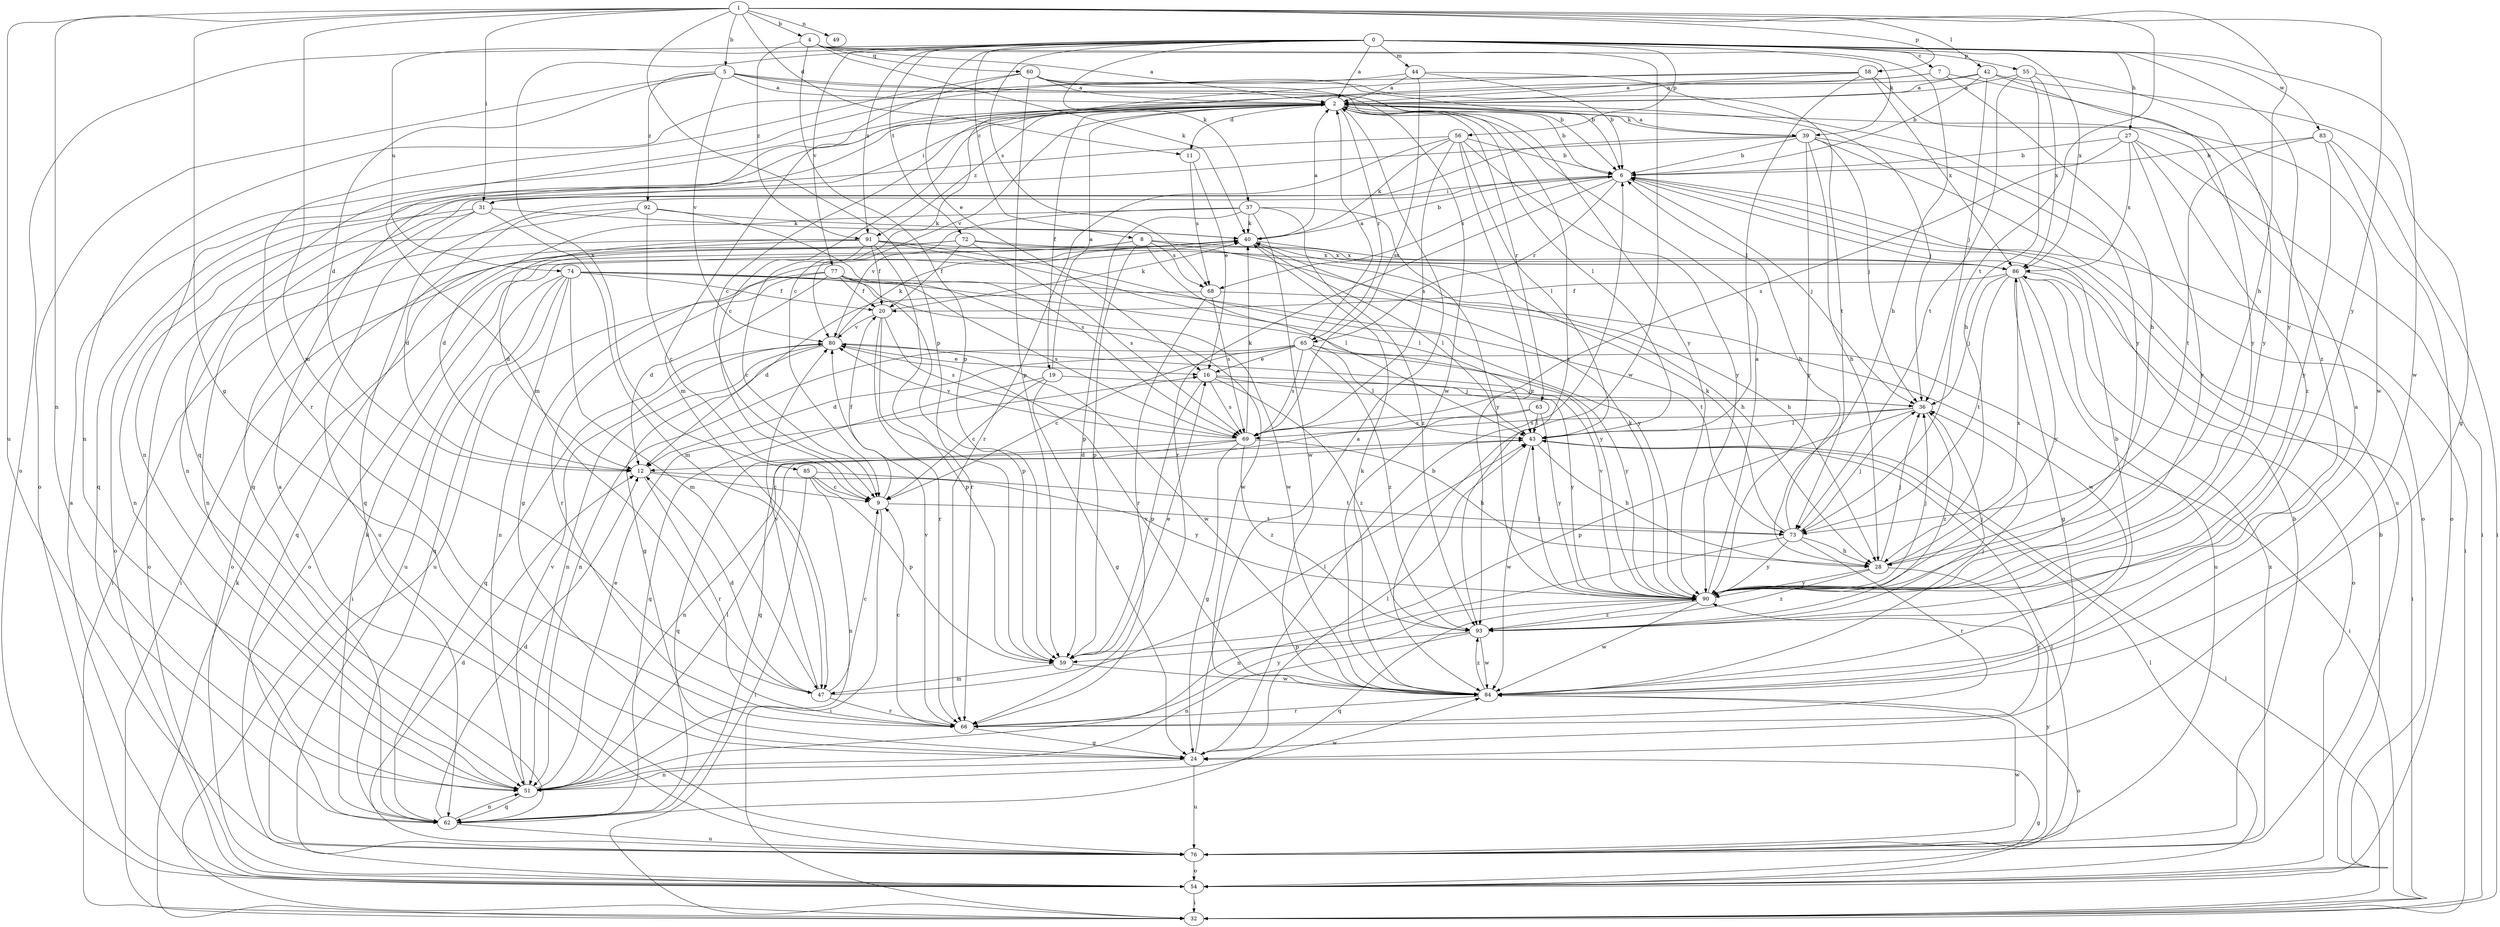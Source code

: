 strict digraph  {
0;
1;
2;
4;
5;
6;
7;
8;
9;
11;
12;
16;
19;
20;
24;
27;
28;
31;
32;
36;
37;
39;
40;
42;
43;
44;
47;
49;
51;
54;
55;
56;
58;
59;
60;
62;
63;
65;
66;
68;
69;
72;
73;
74;
76;
77;
80;
83;
84;
85;
86;
90;
91;
92;
93;
0 -> 2  [label=a];
0 -> 7  [label=c];
0 -> 8  [label=c];
0 -> 16  [label=e];
0 -> 27  [label=h];
0 -> 37  [label=k];
0 -> 39  [label=k];
0 -> 44  [label=m];
0 -> 54  [label=o];
0 -> 55  [label=p];
0 -> 56  [label=p];
0 -> 68  [label=s];
0 -> 72  [label=t];
0 -> 74  [label=u];
0 -> 77  [label=v];
0 -> 83  [label=w];
0 -> 84  [label=w];
0 -> 85  [label=x];
0 -> 86  [label=x];
0 -> 90  [label=y];
0 -> 91  [label=z];
1 -> 4  [label=b];
1 -> 5  [label=b];
1 -> 11  [label=d];
1 -> 24  [label=g];
1 -> 28  [label=h];
1 -> 31  [label=i];
1 -> 42  [label=l];
1 -> 47  [label=m];
1 -> 49  [label=n];
1 -> 51  [label=n];
1 -> 58  [label=p];
1 -> 59  [label=p];
1 -> 73  [label=t];
1 -> 76  [label=u];
1 -> 90  [label=y];
2 -> 6  [label=b];
2 -> 9  [label=c];
2 -> 11  [label=d];
2 -> 19  [label=f];
2 -> 31  [label=i];
2 -> 36  [label=j];
2 -> 39  [label=k];
2 -> 43  [label=l];
2 -> 51  [label=n];
2 -> 63  [label=r];
2 -> 65  [label=r];
2 -> 80  [label=v];
2 -> 91  [label=z];
4 -> 2  [label=a];
4 -> 28  [label=h];
4 -> 40  [label=k];
4 -> 59  [label=p];
4 -> 60  [label=q];
4 -> 84  [label=w];
4 -> 91  [label=z];
5 -> 2  [label=a];
5 -> 6  [label=b];
5 -> 12  [label=d];
5 -> 54  [label=o];
5 -> 80  [label=v];
5 -> 90  [label=y];
5 -> 92  [label=z];
5 -> 93  [label=z];
6 -> 31  [label=i];
6 -> 32  [label=i];
6 -> 36  [label=j];
6 -> 62  [label=q];
6 -> 65  [label=r];
6 -> 66  [label=r];
6 -> 68  [label=s];
7 -> 2  [label=a];
7 -> 9  [label=c];
7 -> 28  [label=h];
7 -> 93  [label=z];
8 -> 28  [label=h];
8 -> 32  [label=i];
8 -> 43  [label=l];
8 -> 54  [label=o];
8 -> 59  [label=p];
8 -> 68  [label=s];
8 -> 86  [label=x];
9 -> 20  [label=f];
9 -> 32  [label=i];
9 -> 73  [label=t];
11 -> 16  [label=e];
11 -> 68  [label=s];
12 -> 9  [label=c];
12 -> 66  [label=r];
12 -> 90  [label=y];
16 -> 36  [label=j];
16 -> 59  [label=p];
16 -> 69  [label=s];
16 -> 90  [label=y];
16 -> 93  [label=z];
19 -> 2  [label=a];
19 -> 9  [label=c];
19 -> 24  [label=g];
19 -> 36  [label=j];
19 -> 62  [label=q];
20 -> 40  [label=k];
20 -> 59  [label=p];
20 -> 66  [label=r];
20 -> 69  [label=s];
20 -> 80  [label=v];
24 -> 2  [label=a];
24 -> 6  [label=b];
24 -> 43  [label=l];
24 -> 51  [label=n];
24 -> 76  [label=u];
27 -> 6  [label=b];
27 -> 32  [label=i];
27 -> 69  [label=s];
27 -> 86  [label=x];
27 -> 90  [label=y];
27 -> 93  [label=z];
28 -> 36  [label=j];
28 -> 66  [label=r];
28 -> 86  [label=x];
28 -> 90  [label=y];
28 -> 93  [label=z];
31 -> 40  [label=k];
31 -> 47  [label=m];
31 -> 51  [label=n];
31 -> 54  [label=o];
31 -> 76  [label=u];
32 -> 40  [label=k];
32 -> 43  [label=l];
36 -> 43  [label=l];
36 -> 59  [label=p];
36 -> 69  [label=s];
36 -> 93  [label=z];
37 -> 12  [label=d];
37 -> 40  [label=k];
37 -> 59  [label=p];
37 -> 80  [label=v];
37 -> 84  [label=w];
37 -> 90  [label=y];
37 -> 93  [label=z];
39 -> 2  [label=a];
39 -> 6  [label=b];
39 -> 28  [label=h];
39 -> 36  [label=j];
39 -> 51  [label=n];
39 -> 54  [label=o];
39 -> 62  [label=q];
39 -> 76  [label=u];
39 -> 90  [label=y];
40 -> 2  [label=a];
40 -> 6  [label=b];
40 -> 24  [label=g];
40 -> 43  [label=l];
40 -> 86  [label=x];
42 -> 2  [label=a];
42 -> 6  [label=b];
42 -> 24  [label=g];
42 -> 36  [label=j];
42 -> 47  [label=m];
42 -> 90  [label=y];
43 -> 12  [label=d];
43 -> 28  [label=h];
43 -> 84  [label=w];
44 -> 2  [label=a];
44 -> 6  [label=b];
44 -> 51  [label=n];
44 -> 69  [label=s];
44 -> 90  [label=y];
47 -> 9  [label=c];
47 -> 12  [label=d];
47 -> 43  [label=l];
47 -> 66  [label=r];
47 -> 80  [label=v];
51 -> 16  [label=e];
51 -> 43  [label=l];
51 -> 62  [label=q];
51 -> 80  [label=v];
51 -> 84  [label=w];
54 -> 2  [label=a];
54 -> 6  [label=b];
54 -> 24  [label=g];
54 -> 32  [label=i];
54 -> 43  [label=l];
55 -> 2  [label=a];
55 -> 28  [label=h];
55 -> 73  [label=t];
55 -> 86  [label=x];
55 -> 90  [label=y];
56 -> 6  [label=b];
56 -> 40  [label=k];
56 -> 43  [label=l];
56 -> 62  [label=q];
56 -> 66  [label=r];
56 -> 69  [label=s];
56 -> 90  [label=y];
56 -> 93  [label=z];
58 -> 2  [label=a];
58 -> 9  [label=c];
58 -> 43  [label=l];
58 -> 62  [label=q];
58 -> 84  [label=w];
58 -> 86  [label=x];
59 -> 16  [label=e];
59 -> 47  [label=m];
59 -> 84  [label=w];
60 -> 2  [label=a];
60 -> 6  [label=b];
60 -> 47  [label=m];
60 -> 59  [label=p];
60 -> 66  [label=r];
60 -> 73  [label=t];
60 -> 84  [label=w];
62 -> 12  [label=d];
62 -> 40  [label=k];
62 -> 51  [label=n];
62 -> 76  [label=u];
63 -> 43  [label=l];
63 -> 62  [label=q];
63 -> 69  [label=s];
63 -> 90  [label=y];
65 -> 2  [label=a];
65 -> 9  [label=c];
65 -> 12  [label=d];
65 -> 16  [label=e];
65 -> 32  [label=i];
65 -> 43  [label=l];
65 -> 51  [label=n];
65 -> 69  [label=s];
65 -> 90  [label=y];
65 -> 93  [label=z];
66 -> 9  [label=c];
66 -> 24  [label=g];
66 -> 80  [label=v];
66 -> 90  [label=y];
68 -> 12  [label=d];
68 -> 66  [label=r];
68 -> 69  [label=s];
68 -> 84  [label=w];
69 -> 24  [label=g];
69 -> 28  [label=h];
69 -> 40  [label=k];
69 -> 51  [label=n];
69 -> 62  [label=q];
69 -> 80  [label=v];
69 -> 93  [label=z];
72 -> 20  [label=f];
72 -> 28  [label=h];
72 -> 32  [label=i];
72 -> 54  [label=o];
72 -> 69  [label=s];
72 -> 86  [label=x];
73 -> 6  [label=b];
73 -> 28  [label=h];
73 -> 36  [label=j];
73 -> 40  [label=k];
73 -> 51  [label=n];
73 -> 66  [label=r];
73 -> 90  [label=y];
74 -> 20  [label=f];
74 -> 32  [label=i];
74 -> 47  [label=m];
74 -> 51  [label=n];
74 -> 62  [label=q];
74 -> 73  [label=t];
74 -> 76  [label=u];
74 -> 84  [label=w];
74 -> 90  [label=y];
76 -> 2  [label=a];
76 -> 6  [label=b];
76 -> 12  [label=d];
76 -> 43  [label=l];
76 -> 54  [label=o];
76 -> 84  [label=w];
76 -> 86  [label=x];
76 -> 90  [label=y];
77 -> 12  [label=d];
77 -> 20  [label=f];
77 -> 59  [label=p];
77 -> 66  [label=r];
77 -> 69  [label=s];
77 -> 76  [label=u];
77 -> 84  [label=w];
80 -> 16  [label=e];
80 -> 24  [label=g];
80 -> 40  [label=k];
80 -> 51  [label=n];
80 -> 62  [label=q];
80 -> 84  [label=w];
83 -> 6  [label=b];
83 -> 32  [label=i];
83 -> 54  [label=o];
83 -> 73  [label=t];
83 -> 90  [label=y];
84 -> 2  [label=a];
84 -> 6  [label=b];
84 -> 36  [label=j];
84 -> 40  [label=k];
84 -> 54  [label=o];
84 -> 66  [label=r];
84 -> 80  [label=v];
84 -> 93  [label=z];
85 -> 9  [label=c];
85 -> 32  [label=i];
85 -> 51  [label=n];
85 -> 59  [label=p];
85 -> 73  [label=t];
86 -> 20  [label=f];
86 -> 24  [label=g];
86 -> 32  [label=i];
86 -> 36  [label=j];
86 -> 54  [label=o];
86 -> 73  [label=t];
86 -> 76  [label=u];
86 -> 90  [label=y];
90 -> 2  [label=a];
90 -> 36  [label=j];
90 -> 40  [label=k];
90 -> 43  [label=l];
90 -> 62  [label=q];
90 -> 80  [label=v];
90 -> 84  [label=w];
90 -> 93  [label=z];
91 -> 9  [label=c];
91 -> 12  [label=d];
91 -> 20  [label=f];
91 -> 43  [label=l];
91 -> 54  [label=o];
91 -> 62  [label=q];
91 -> 66  [label=r];
91 -> 86  [label=x];
91 -> 90  [label=y];
92 -> 9  [label=c];
92 -> 12  [label=d];
92 -> 40  [label=k];
92 -> 51  [label=n];
92 -> 69  [label=s];
93 -> 36  [label=j];
93 -> 51  [label=n];
93 -> 59  [label=p];
93 -> 84  [label=w];
}
